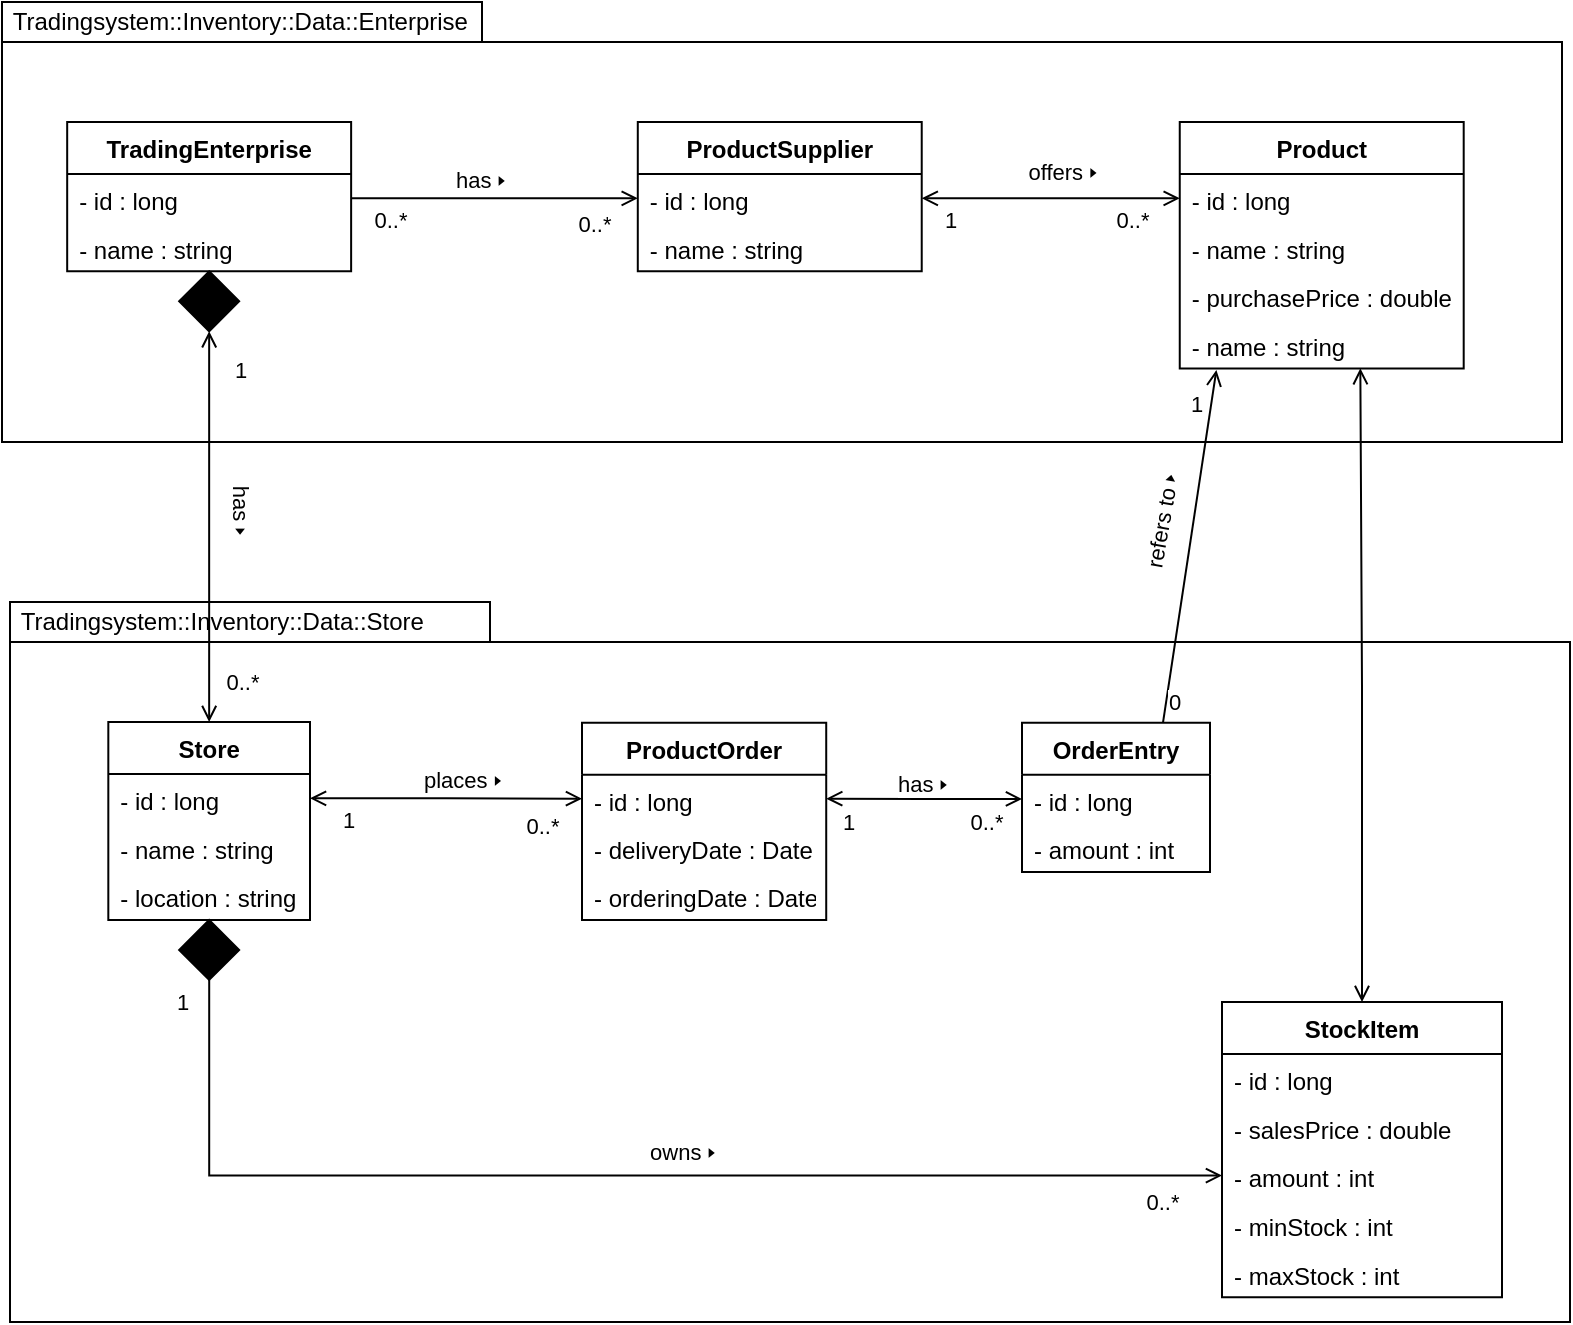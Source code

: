 <mxfile version="15.6.6" type="device"><diagram id="CYGGR8QjtDTdh8kk8r3t" name="Page-1"><mxGraphModel dx="91" dy="1006" grid="1" gridSize="10" guides="1" tooltips="1" connect="1" arrows="1" fold="1" page="1" pageScale="1" pageWidth="827" pageHeight="1169" math="0" shadow="0"><root><mxCell id="0"/><mxCell id="1" parent="0"/><mxCell id="DNo_0_UzwMEmqQobosme-42" value="&lt;span style=&quot;font-weight: normal&quot;&gt;&amp;nbsp;Tradingsystem::Inventory::Data::Enterprise&lt;/span&gt;" style="shape=folder;fontStyle=1;tabWidth=240;tabHeight=20;tabPosition=left;html=1;boundedLbl=1;labelInHeader=1;container=1;collapsible=0;recursiveResize=0;labelBackgroundColor=default;fontColor=default;strokeColor=default;fillColor=default;align=left;" vertex="1" parent="1"><mxGeometry x="20" y="300" width="780" height="220" as="geometry"/></mxCell><mxCell id="DNo_0_UzwMEmqQobosme-44" value="TradingEnterprise" style="swimlane;fontStyle=1;childLayout=stackLayout;horizontal=1;startSize=26;fillColor=none;horizontalStack=0;resizeParent=1;resizeParentMax=0;resizeLast=0;collapsible=1;marginBottom=0;fontColor=default;strokeColor=default;align=center;" vertex="1" parent="DNo_0_UzwMEmqQobosme-42"><mxGeometry x="32.592" y="60.004" width="141.972" height="74.645" as="geometry"/></mxCell><mxCell id="DNo_0_UzwMEmqQobosme-45" value="- id : long" style="text;strokeColor=none;fillColor=none;align=left;verticalAlign=top;spacingLeft=4;spacingRight=4;overflow=hidden;rotatable=0;points=[[0,0.5],[1,0.5]];portConstraint=eastwest;fontColor=default;" vertex="1" parent="DNo_0_UzwMEmqQobosme-44"><mxGeometry y="26" width="141.972" height="24.323" as="geometry"/></mxCell><mxCell id="DNo_0_UzwMEmqQobosme-46" value="- name : string" style="text;strokeColor=none;fillColor=none;align=left;verticalAlign=top;spacingLeft=4;spacingRight=4;overflow=hidden;rotatable=0;points=[[0,0.5],[1,0.5]];portConstraint=eastwest;fontColor=default;" vertex="1" parent="DNo_0_UzwMEmqQobosme-44"><mxGeometry y="50.323" width="141.972" height="24.323" as="geometry"/></mxCell><mxCell id="DNo_0_UzwMEmqQobosme-47" value="ProductSupplier" style="swimlane;fontStyle=1;childLayout=stackLayout;horizontal=1;startSize=26;fillColor=none;horizontalStack=0;resizeParent=1;resizeParentMax=0;resizeLast=0;collapsible=1;marginBottom=0;fontColor=default;strokeColor=default;align=center;" vertex="1" parent="DNo_0_UzwMEmqQobosme-42"><mxGeometry x="317.894" y="60.004" width="141.972" height="74.645" as="geometry"/></mxCell><mxCell id="DNo_0_UzwMEmqQobosme-48" value="- id : long" style="text;strokeColor=none;fillColor=none;align=left;verticalAlign=top;spacingLeft=4;spacingRight=4;overflow=hidden;rotatable=0;points=[[0,0.5],[1,0.5]];portConstraint=eastwest;fontColor=default;" vertex="1" parent="DNo_0_UzwMEmqQobosme-47"><mxGeometry y="26" width="141.972" height="24.323" as="geometry"/></mxCell><mxCell id="DNo_0_UzwMEmqQobosme-49" value="- name : string" style="text;strokeColor=none;fillColor=none;align=left;verticalAlign=top;spacingLeft=4;spacingRight=4;overflow=hidden;rotatable=0;points=[[0,0.5],[1,0.5]];portConstraint=eastwest;fontColor=default;" vertex="1" parent="DNo_0_UzwMEmqQobosme-47"><mxGeometry y="50.323" width="141.972" height="24.323" as="geometry"/></mxCell><mxCell id="DNo_0_UzwMEmqQobosme-50" value="Product" style="swimlane;fontStyle=1;childLayout=stackLayout;horizontal=1;startSize=26;fillColor=none;horizontalStack=0;resizeParent=1;resizeParentMax=0;resizeLast=0;collapsible=1;marginBottom=0;fontColor=default;strokeColor=default;align=center;" vertex="1" parent="DNo_0_UzwMEmqQobosme-42"><mxGeometry x="588.876" y="60.004" width="141.972" height="123.29" as="geometry"/></mxCell><mxCell id="DNo_0_UzwMEmqQobosme-51" value="- id : long" style="text;strokeColor=none;fillColor=none;align=left;verticalAlign=top;spacingLeft=4;spacingRight=4;overflow=hidden;rotatable=0;points=[[0,0.5],[1,0.5]];portConstraint=eastwest;fontColor=default;" vertex="1" parent="DNo_0_UzwMEmqQobosme-50"><mxGeometry y="26" width="141.972" height="24.323" as="geometry"/></mxCell><mxCell id="DNo_0_UzwMEmqQobosme-52" value="- name : string" style="text;strokeColor=none;fillColor=none;align=left;verticalAlign=top;spacingLeft=4;spacingRight=4;overflow=hidden;rotatable=0;points=[[0,0.5],[1,0.5]];portConstraint=eastwest;fontColor=default;" vertex="1" parent="DNo_0_UzwMEmqQobosme-50"><mxGeometry y="50.323" width="141.972" height="24.323" as="geometry"/></mxCell><mxCell id="DNo_0_UzwMEmqQobosme-53" value="- purchasePrice : double" style="text;strokeColor=none;fillColor=none;align=left;verticalAlign=top;spacingLeft=4;spacingRight=4;overflow=hidden;rotatable=0;points=[[0,0.5],[1,0.5]];portConstraint=eastwest;fontColor=default;" vertex="1" parent="DNo_0_UzwMEmqQobosme-50"><mxGeometry y="74.645" width="141.972" height="24.323" as="geometry"/></mxCell><mxCell id="DNo_0_UzwMEmqQobosme-54" value="- name : string" style="text;strokeColor=none;fillColor=none;align=left;verticalAlign=top;spacingLeft=4;spacingRight=4;overflow=hidden;rotatable=0;points=[[0,0.5],[1,0.5]];portConstraint=eastwest;fontColor=default;" vertex="1" parent="DNo_0_UzwMEmqQobosme-50"><mxGeometry y="98.968" width="141.972" height="24.323" as="geometry"/></mxCell><mxCell id="DNo_0_UzwMEmqQobosme-55" style="edgeStyle=orthogonalEdgeStyle;rounded=0;orthogonalLoop=1;jettySize=auto;html=1;entryX=0;entryY=0.5;entryDx=0;entryDy=0;fontColor=default;endArrow=open;endFill=0;strokeColor=default;labelBackgroundColor=default;" edge="1" parent="DNo_0_UzwMEmqQobosme-42" source="DNo_0_UzwMEmqQobosme-45" target="DNo_0_UzwMEmqQobosme-48"><mxGeometry relative="1" as="geometry"/></mxCell><mxCell id="DNo_0_UzwMEmqQobosme-56" value="0..*" style="edgeLabel;html=1;align=center;verticalAlign=middle;resizable=0;points=[];fontColor=default;labelBackgroundColor=default;" vertex="1" connectable="0" parent="DNo_0_UzwMEmqQobosme-55"><mxGeometry x="0.698" relative="1" as="geometry"><mxPoint y="13" as="offset"/></mxGeometry></mxCell><mxCell id="DNo_0_UzwMEmqQobosme-57" value="0..*" style="edgeLabel;html=1;align=center;verticalAlign=middle;resizable=0;points=[];fontColor=default;labelBackgroundColor=default;" vertex="1" connectable="0" parent="DNo_0_UzwMEmqQobosme-55"><mxGeometry x="-0.855" y="-1" relative="1" as="geometry"><mxPoint x="9" y="10" as="offset"/></mxGeometry></mxCell><mxCell id="DNo_0_UzwMEmqQobosme-58" value="has 🢒" style="edgeLabel;html=1;align=center;verticalAlign=middle;resizable=0;points=[];fontColor=default;labelBackgroundColor=default;" vertex="1" connectable="0" parent="DNo_0_UzwMEmqQobosme-55"><mxGeometry x="-0.154" relative="1" as="geometry"><mxPoint x="4" y="-9" as="offset"/></mxGeometry></mxCell><mxCell id="DNo_0_UzwMEmqQobosme-59" style="edgeStyle=orthogonalEdgeStyle;rounded=0;orthogonalLoop=1;jettySize=auto;html=1;entryX=1;entryY=0.5;entryDx=0;entryDy=0;labelBackgroundColor=default;fontColor=default;endArrow=open;endFill=0;strokeColor=default;startArrow=open;startFill=0;" edge="1" parent="DNo_0_UzwMEmqQobosme-42" source="DNo_0_UzwMEmqQobosme-51" target="DNo_0_UzwMEmqQobosme-48"><mxGeometry relative="1" as="geometry"/></mxCell><mxCell id="DNo_0_UzwMEmqQobosme-60" value="offers&amp;nbsp;🢒" style="edgeLabel;html=1;align=center;verticalAlign=middle;resizable=0;points=[];fontColor=default;labelBackgroundColor=default;" vertex="1" connectable="0" parent="DNo_0_UzwMEmqQobosme-59"><mxGeometry x="0.23" y="1" relative="1" as="geometry"><mxPoint x="20" y="-14" as="offset"/></mxGeometry></mxCell><mxCell id="DNo_0_UzwMEmqQobosme-61" value="1" style="edgeLabel;html=1;align=center;verticalAlign=middle;resizable=0;points=[];fontColor=default;labelBackgroundColor=default;" vertex="1" connectable="0" parent="DNo_0_UzwMEmqQobosme-59"><mxGeometry x="0.783" y="2" relative="1" as="geometry"><mxPoint y="9" as="offset"/></mxGeometry></mxCell><mxCell id="DNo_0_UzwMEmqQobosme-62" value="0..*" style="edgeLabel;html=1;align=center;verticalAlign=middle;resizable=0;points=[];fontColor=default;labelBackgroundColor=default;" vertex="1" connectable="0" parent="DNo_0_UzwMEmqQobosme-59"><mxGeometry x="-0.619" relative="1" as="geometry"><mxPoint y="11" as="offset"/></mxGeometry></mxCell><mxCell id="DNo_0_UzwMEmqQobosme-103" value="" style="rhombus;labelBackgroundColor=default;fontColor=default;strokeColor=default;fillColor=#000000;align=left;" vertex="1" parent="DNo_0_UzwMEmqQobosme-42"><mxGeometry x="88.58" y="134.65" width="30" height="30" as="geometry"/></mxCell><mxCell id="DNo_0_UzwMEmqQobosme-63" value="&lt;span style=&quot;font-weight: normal&quot;&gt;&amp;nbsp;Tradingsystem::Inventory::Data::Store&lt;/span&gt;" style="shape=folder;fontStyle=1;tabWidth=240;tabHeight=20;tabPosition=left;html=1;boundedLbl=1;labelInHeader=1;container=1;collapsible=0;recursiveResize=0;labelBackgroundColor=default;fontColor=default;strokeColor=default;fillColor=default;align=left;" vertex="1" parent="1"><mxGeometry x="24" y="600" width="780" height="360" as="geometry"/></mxCell><mxCell id="DNo_0_UzwMEmqQobosme-64" value="Store" style="swimlane;fontStyle=1;childLayout=stackLayout;horizontal=1;startSize=26;fillColor=none;horizontalStack=0;resizeParent=1;resizeParentMax=0;resizeLast=0;collapsible=1;marginBottom=0;fontColor=default;strokeColor=default;align=center;" vertex="1" parent="DNo_0_UzwMEmqQobosme-63"><mxGeometry x="49.16" y="60" width="100.84" height="98.968" as="geometry"/></mxCell><mxCell id="DNo_0_UzwMEmqQobosme-65" value="- id : long" style="text;strokeColor=none;fillColor=none;align=left;verticalAlign=top;spacingLeft=4;spacingRight=4;overflow=hidden;rotatable=0;points=[[0,0.5],[1,0.5]];portConstraint=eastwest;fontColor=default;" vertex="1" parent="DNo_0_UzwMEmqQobosme-64"><mxGeometry y="26" width="100.84" height="24.323" as="geometry"/></mxCell><mxCell id="DNo_0_UzwMEmqQobosme-66" value="- name : string" style="text;strokeColor=none;fillColor=none;align=left;verticalAlign=top;spacingLeft=4;spacingRight=4;overflow=hidden;rotatable=0;points=[[0,0.5],[1,0.5]];portConstraint=eastwest;fontColor=default;" vertex="1" parent="DNo_0_UzwMEmqQobosme-64"><mxGeometry y="50.323" width="100.84" height="24.323" as="geometry"/></mxCell><mxCell id="DNo_0_UzwMEmqQobosme-83" value="- location : string" style="text;strokeColor=none;fillColor=none;align=left;verticalAlign=top;spacingLeft=4;spacingRight=4;overflow=hidden;rotatable=0;points=[[0,0.5],[1,0.5]];portConstraint=eastwest;fontColor=default;" vertex="1" parent="DNo_0_UzwMEmqQobosme-64"><mxGeometry y="74.645" width="100.84" height="24.323" as="geometry"/></mxCell><mxCell id="DNo_0_UzwMEmqQobosme-67" value="ProductOrder" style="swimlane;fontStyle=1;childLayout=stackLayout;horizontal=1;startSize=26;fillColor=none;horizontalStack=0;resizeParent=1;resizeParentMax=0;resizeLast=0;collapsible=1;marginBottom=0;fontColor=default;strokeColor=default;align=center;" vertex="1" parent="DNo_0_UzwMEmqQobosme-63"><mxGeometry x="286" y="60.33" width="122.11" height="98.645" as="geometry"/></mxCell><mxCell id="DNo_0_UzwMEmqQobosme-68" value="- id : long" style="text;strokeColor=none;fillColor=none;align=left;verticalAlign=top;spacingLeft=4;spacingRight=4;overflow=hidden;rotatable=0;points=[[0,0.5],[1,0.5]];portConstraint=eastwest;fontColor=default;" vertex="1" parent="DNo_0_UzwMEmqQobosme-67"><mxGeometry y="26" width="122.11" height="24" as="geometry"/></mxCell><mxCell id="DNo_0_UzwMEmqQobosme-69" value="- deliveryDate : Date" style="text;strokeColor=none;fillColor=none;align=left;verticalAlign=top;spacingLeft=4;spacingRight=4;overflow=hidden;rotatable=0;points=[[0,0.5],[1,0.5]];portConstraint=eastwest;fontColor=default;" vertex="1" parent="DNo_0_UzwMEmqQobosme-67"><mxGeometry y="50" width="122.11" height="24.323" as="geometry"/></mxCell><mxCell id="DNo_0_UzwMEmqQobosme-84" value="- orderingDate : Date" style="text;strokeColor=none;fillColor=none;align=left;verticalAlign=top;spacingLeft=4;spacingRight=4;overflow=hidden;rotatable=0;points=[[0,0.5],[1,0.5]];portConstraint=eastwest;fontColor=default;" vertex="1" parent="DNo_0_UzwMEmqQobosme-67"><mxGeometry y="74.323" width="122.11" height="24.323" as="geometry"/></mxCell><mxCell id="DNo_0_UzwMEmqQobosme-70" value="OrderEntry" style="swimlane;fontStyle=1;childLayout=stackLayout;horizontal=1;startSize=26;fillColor=none;horizontalStack=0;resizeParent=1;resizeParentMax=0;resizeLast=0;collapsible=1;marginBottom=0;fontColor=default;strokeColor=default;align=center;" vertex="1" parent="DNo_0_UzwMEmqQobosme-63"><mxGeometry x="506" y="60.33" width="94" height="74.645" as="geometry"/></mxCell><mxCell id="DNo_0_UzwMEmqQobosme-71" value="- id : long" style="text;strokeColor=none;fillColor=none;align=left;verticalAlign=top;spacingLeft=4;spacingRight=4;overflow=hidden;rotatable=0;points=[[0,0.5],[1,0.5]];portConstraint=eastwest;fontColor=default;" vertex="1" parent="DNo_0_UzwMEmqQobosme-70"><mxGeometry y="26" width="94" height="24.323" as="geometry"/></mxCell><mxCell id="DNo_0_UzwMEmqQobosme-72" value="- amount : int" style="text;strokeColor=none;fillColor=none;align=left;verticalAlign=top;spacingLeft=4;spacingRight=4;overflow=hidden;rotatable=0;points=[[0,0.5],[1,0.5]];portConstraint=eastwest;fontColor=default;" vertex="1" parent="DNo_0_UzwMEmqQobosme-70"><mxGeometry y="50.323" width="94" height="24.323" as="geometry"/></mxCell><mxCell id="DNo_0_UzwMEmqQobosme-75" style="edgeStyle=orthogonalEdgeStyle;rounded=0;orthogonalLoop=1;jettySize=auto;html=1;entryX=0;entryY=0.5;entryDx=0;entryDy=0;fontColor=default;endArrow=open;endFill=0;strokeColor=default;labelBackgroundColor=default;startArrow=open;startFill=0;" edge="1" parent="DNo_0_UzwMEmqQobosme-63" source="DNo_0_UzwMEmqQobosme-65" target="DNo_0_UzwMEmqQobosme-68"><mxGeometry relative="1" as="geometry"/></mxCell><mxCell id="DNo_0_UzwMEmqQobosme-76" value="0..*" style="edgeLabel;html=1;align=center;verticalAlign=middle;resizable=0;points=[];fontColor=default;labelBackgroundColor=default;" vertex="1" connectable="0" parent="DNo_0_UzwMEmqQobosme-75"><mxGeometry x="0.698" relative="1" as="geometry"><mxPoint y="13" as="offset"/></mxGeometry></mxCell><mxCell id="DNo_0_UzwMEmqQobosme-77" value="1" style="edgeLabel;html=1;align=center;verticalAlign=middle;resizable=0;points=[];fontColor=default;labelBackgroundColor=default;" vertex="1" connectable="0" parent="DNo_0_UzwMEmqQobosme-75"><mxGeometry x="-0.855" y="-1" relative="1" as="geometry"><mxPoint x="9" y="10" as="offset"/></mxGeometry></mxCell><mxCell id="DNo_0_UzwMEmqQobosme-78" value="places 🢒" style="edgeLabel;html=1;align=center;verticalAlign=middle;resizable=0;points=[];fontColor=default;labelBackgroundColor=default;" vertex="1" connectable="0" parent="DNo_0_UzwMEmqQobosme-75"><mxGeometry x="-0.154" relative="1" as="geometry"><mxPoint x="18" y="-9" as="offset"/></mxGeometry></mxCell><mxCell id="DNo_0_UzwMEmqQobosme-79" style="edgeStyle=orthogonalEdgeStyle;rounded=0;orthogonalLoop=1;jettySize=auto;html=1;entryX=1;entryY=0.5;entryDx=0;entryDy=0;labelBackgroundColor=default;fontColor=default;endArrow=open;endFill=0;strokeColor=default;startArrow=open;startFill=0;" edge="1" parent="DNo_0_UzwMEmqQobosme-63" source="DNo_0_UzwMEmqQobosme-71" target="DNo_0_UzwMEmqQobosme-68"><mxGeometry relative="1" as="geometry"/></mxCell><mxCell id="DNo_0_UzwMEmqQobosme-80" value="has 🢒" style="edgeLabel;html=1;align=center;verticalAlign=middle;resizable=0;points=[];fontColor=default;labelBackgroundColor=default;" vertex="1" connectable="0" parent="DNo_0_UzwMEmqQobosme-79"><mxGeometry x="0.23" y="1" relative="1" as="geometry"><mxPoint x="10" y="-9" as="offset"/></mxGeometry></mxCell><mxCell id="DNo_0_UzwMEmqQobosme-81" value="1" style="edgeLabel;html=1;align=center;verticalAlign=middle;resizable=0;points=[];fontColor=default;labelBackgroundColor=default;" vertex="1" connectable="0" parent="DNo_0_UzwMEmqQobosme-79"><mxGeometry x="0.783" y="2" relative="1" as="geometry"><mxPoint y="9" as="offset"/></mxGeometry></mxCell><mxCell id="DNo_0_UzwMEmqQobosme-82" value="0..*" style="edgeLabel;html=1;align=center;verticalAlign=middle;resizable=0;points=[];fontColor=default;labelBackgroundColor=default;" vertex="1" connectable="0" parent="DNo_0_UzwMEmqQobosme-79"><mxGeometry x="-0.619" relative="1" as="geometry"><mxPoint y="11" as="offset"/></mxGeometry></mxCell><mxCell id="DNo_0_UzwMEmqQobosme-98" value="" style="rhombus;labelBackgroundColor=default;fontColor=default;strokeColor=default;fillColor=#000000;align=left;" vertex="1" parent="DNo_0_UzwMEmqQobosme-63"><mxGeometry x="84.58" y="158.97" width="30" height="30" as="geometry"/></mxCell><mxCell id="DNo_0_UzwMEmqQobosme-95" style="edgeStyle=orthogonalEdgeStyle;rounded=0;orthogonalLoop=1;jettySize=auto;html=1;entryX=0.636;entryY=0.992;entryDx=0;entryDy=0;entryPerimeter=0;labelBackgroundColor=default;fontColor=default;startArrow=open;startFill=0;endArrow=open;endFill=0;strokeColor=default;" edge="1" parent="1" source="DNo_0_UzwMEmqQobosme-85" target="DNo_0_UzwMEmqQobosme-54"><mxGeometry relative="1" as="geometry"/></mxCell><mxCell id="DNo_0_UzwMEmqQobosme-85" value="StockItem" style="swimlane;fontStyle=1;childLayout=stackLayout;horizontal=1;startSize=26;fillColor=none;horizontalStack=0;resizeParent=1;resizeParentMax=0;resizeLast=0;collapsible=1;marginBottom=0;fontColor=default;strokeColor=default;align=center;" vertex="1" parent="1"><mxGeometry x="630" y="800" width="140" height="147.613" as="geometry"/></mxCell><mxCell id="DNo_0_UzwMEmqQobosme-86" value="- id : long" style="text;strokeColor=none;fillColor=none;align=left;verticalAlign=top;spacingLeft=4;spacingRight=4;overflow=hidden;rotatable=0;points=[[0,0.5],[1,0.5]];portConstraint=eastwest;fontColor=default;" vertex="1" parent="DNo_0_UzwMEmqQobosme-85"><mxGeometry y="26" width="140" height="24.323" as="geometry"/></mxCell><mxCell id="DNo_0_UzwMEmqQobosme-87" value="- salesPrice : double" style="text;strokeColor=none;fillColor=none;align=left;verticalAlign=top;spacingLeft=4;spacingRight=4;overflow=hidden;rotatable=0;points=[[0,0.5],[1,0.5]];portConstraint=eastwest;fontColor=default;" vertex="1" parent="DNo_0_UzwMEmqQobosme-85"><mxGeometry y="50.323" width="140" height="24.323" as="geometry"/></mxCell><mxCell id="DNo_0_UzwMEmqQobosme-88" value="- amount : int" style="text;strokeColor=none;fillColor=none;align=left;verticalAlign=top;spacingLeft=4;spacingRight=4;overflow=hidden;rotatable=0;points=[[0,0.5],[1,0.5]];portConstraint=eastwest;fontColor=default;" vertex="1" parent="DNo_0_UzwMEmqQobosme-85"><mxGeometry y="74.645" width="140" height="24.323" as="geometry"/></mxCell><mxCell id="DNo_0_UzwMEmqQobosme-89" value="- minStock : int" style="text;strokeColor=none;fillColor=none;align=left;verticalAlign=top;spacingLeft=4;spacingRight=4;overflow=hidden;rotatable=0;points=[[0,0.5],[1,0.5]];portConstraint=eastwest;fontColor=default;" vertex="1" parent="DNo_0_UzwMEmqQobosme-85"><mxGeometry y="98.968" width="140" height="24.323" as="geometry"/></mxCell><mxCell id="DNo_0_UzwMEmqQobosme-90" value="- maxStock : int" style="text;strokeColor=none;fillColor=none;align=left;verticalAlign=top;spacingLeft=4;spacingRight=4;overflow=hidden;rotatable=0;points=[[0,0.5],[1,0.5]];portConstraint=eastwest;fontColor=default;" vertex="1" parent="DNo_0_UzwMEmqQobosme-85"><mxGeometry y="123.29" width="140" height="24.323" as="geometry"/></mxCell><mxCell id="DNo_0_UzwMEmqQobosme-93" value="" style="endArrow=open;html=1;rounded=0;labelBackgroundColor=default;fontColor=default;strokeColor=default;entryX=0.129;entryY=1.028;entryDx=0;entryDy=0;entryPerimeter=0;exitX=0.75;exitY=0;exitDx=0;exitDy=0;endFill=0;" edge="1" parent="1" source="DNo_0_UzwMEmqQobosme-70" target="DNo_0_UzwMEmqQobosme-54"><mxGeometry width="50" height="50" relative="1" as="geometry"><mxPoint x="230" y="710" as="sourcePoint"/><mxPoint x="280" y="660" as="targetPoint"/></mxGeometry></mxCell><mxCell id="DNo_0_UzwMEmqQobosme-94" value="1" style="edgeLabel;html=1;align=center;verticalAlign=middle;resizable=0;points=[];fontColor=default;labelBackgroundColor=default;" vertex="1" connectable="0" parent="DNo_0_UzwMEmqQobosme-93"><mxGeometry x="0.722" y="-1" relative="1" as="geometry"><mxPoint x="-8" y="-8" as="offset"/></mxGeometry></mxCell><mxCell id="DNo_0_UzwMEmqQobosme-96" value="refers to 🢒" style="edgeLabel;html=1;align=center;verticalAlign=middle;resizable=0;points=[];fontColor=default;rotation=-80;labelBackgroundColor=default;" vertex="1" connectable="0" parent="DNo_0_UzwMEmqQobosme-93"><mxGeometry x="0.203" relative="1" as="geometry"><mxPoint x="-17" y="6" as="offset"/></mxGeometry></mxCell><mxCell id="DNo_0_UzwMEmqQobosme-97" value="0" style="edgeLabel;html=1;align=center;verticalAlign=middle;resizable=0;points=[];fontColor=default;labelBackgroundColor=default;" vertex="1" connectable="0" parent="DNo_0_UzwMEmqQobosme-93"><mxGeometry x="-0.719" y="-2" relative="1" as="geometry"><mxPoint y="14" as="offset"/></mxGeometry></mxCell><mxCell id="DNo_0_UzwMEmqQobosme-99" style="edgeStyle=orthogonalEdgeStyle;rounded=0;orthogonalLoop=1;jettySize=auto;html=1;entryX=0;entryY=0.5;entryDx=0;entryDy=0;labelBackgroundColor=default;fontColor=default;startArrow=none;startFill=0;endArrow=open;endFill=0;strokeColor=default;" edge="1" parent="1" source="DNo_0_UzwMEmqQobosme-98" target="DNo_0_UzwMEmqQobosme-88"><mxGeometry relative="1" as="geometry"/></mxCell><mxCell id="DNo_0_UzwMEmqQobosme-100" value="owns 🢒" style="edgeLabel;html=1;align=center;verticalAlign=middle;resizable=0;points=[];fontColor=default;labelBackgroundColor=default;" vertex="1" connectable="0" parent="DNo_0_UzwMEmqQobosme-99"><mxGeometry x="0.075" y="-1" relative="1" as="geometry"><mxPoint x="9" y="-13" as="offset"/></mxGeometry></mxCell><mxCell id="DNo_0_UzwMEmqQobosme-101" value="1" style="edgeLabel;html=1;align=center;verticalAlign=middle;resizable=0;points=[];fontColor=default;labelBackgroundColor=default;" vertex="1" connectable="0" parent="DNo_0_UzwMEmqQobosme-99"><mxGeometry x="-0.944" y="2" relative="1" as="geometry"><mxPoint x="-16" y="-6" as="offset"/></mxGeometry></mxCell><mxCell id="DNo_0_UzwMEmqQobosme-102" value="0..*" style="edgeLabel;html=1;align=center;verticalAlign=middle;resizable=0;points=[];fontColor=default;labelBackgroundColor=default;" vertex="1" connectable="0" parent="DNo_0_UzwMEmqQobosme-99"><mxGeometry x="0.776" y="-1" relative="1" as="geometry"><mxPoint x="38" y="12" as="offset"/></mxGeometry></mxCell><mxCell id="DNo_0_UzwMEmqQobosme-104" style="edgeStyle=orthogonalEdgeStyle;rounded=0;orthogonalLoop=1;jettySize=auto;html=1;entryX=0.5;entryY=1;entryDx=0;entryDy=0;labelBackgroundColor=default;fontColor=default;startArrow=open;startFill=0;endArrow=open;endFill=0;strokeColor=default;" edge="1" parent="1" source="DNo_0_UzwMEmqQobosme-64" target="DNo_0_UzwMEmqQobosme-103"><mxGeometry relative="1" as="geometry"/></mxCell><mxCell id="DNo_0_UzwMEmqQobosme-105" value="1" style="edgeLabel;html=1;align=center;verticalAlign=middle;resizable=0;points=[];fontColor=default;labelBackgroundColor=default;" vertex="1" connectable="0" parent="DNo_0_UzwMEmqQobosme-104"><mxGeometry x="0.713" relative="1" as="geometry"><mxPoint x="15" y="-9" as="offset"/></mxGeometry></mxCell><mxCell id="DNo_0_UzwMEmqQobosme-106" value="0..*" style="edgeLabel;html=1;align=center;verticalAlign=middle;resizable=0;points=[];fontColor=default;labelBackgroundColor=default;" vertex="1" connectable="0" parent="DNo_0_UzwMEmqQobosme-104"><mxGeometry x="-0.745" relative="1" as="geometry"><mxPoint x="16" y="5" as="offset"/></mxGeometry></mxCell><mxCell id="DNo_0_UzwMEmqQobosme-107" value="has 🢒" style="edgeLabel;html=1;align=center;verticalAlign=middle;resizable=0;points=[];fontColor=default;rotation=90;labelBackgroundColor=default;" vertex="1" connectable="0" parent="DNo_0_UzwMEmqQobosme-104"><mxGeometry x="0.083" relative="1" as="geometry"><mxPoint x="16" as="offset"/></mxGeometry></mxCell></root></mxGraphModel></diagram></mxfile>